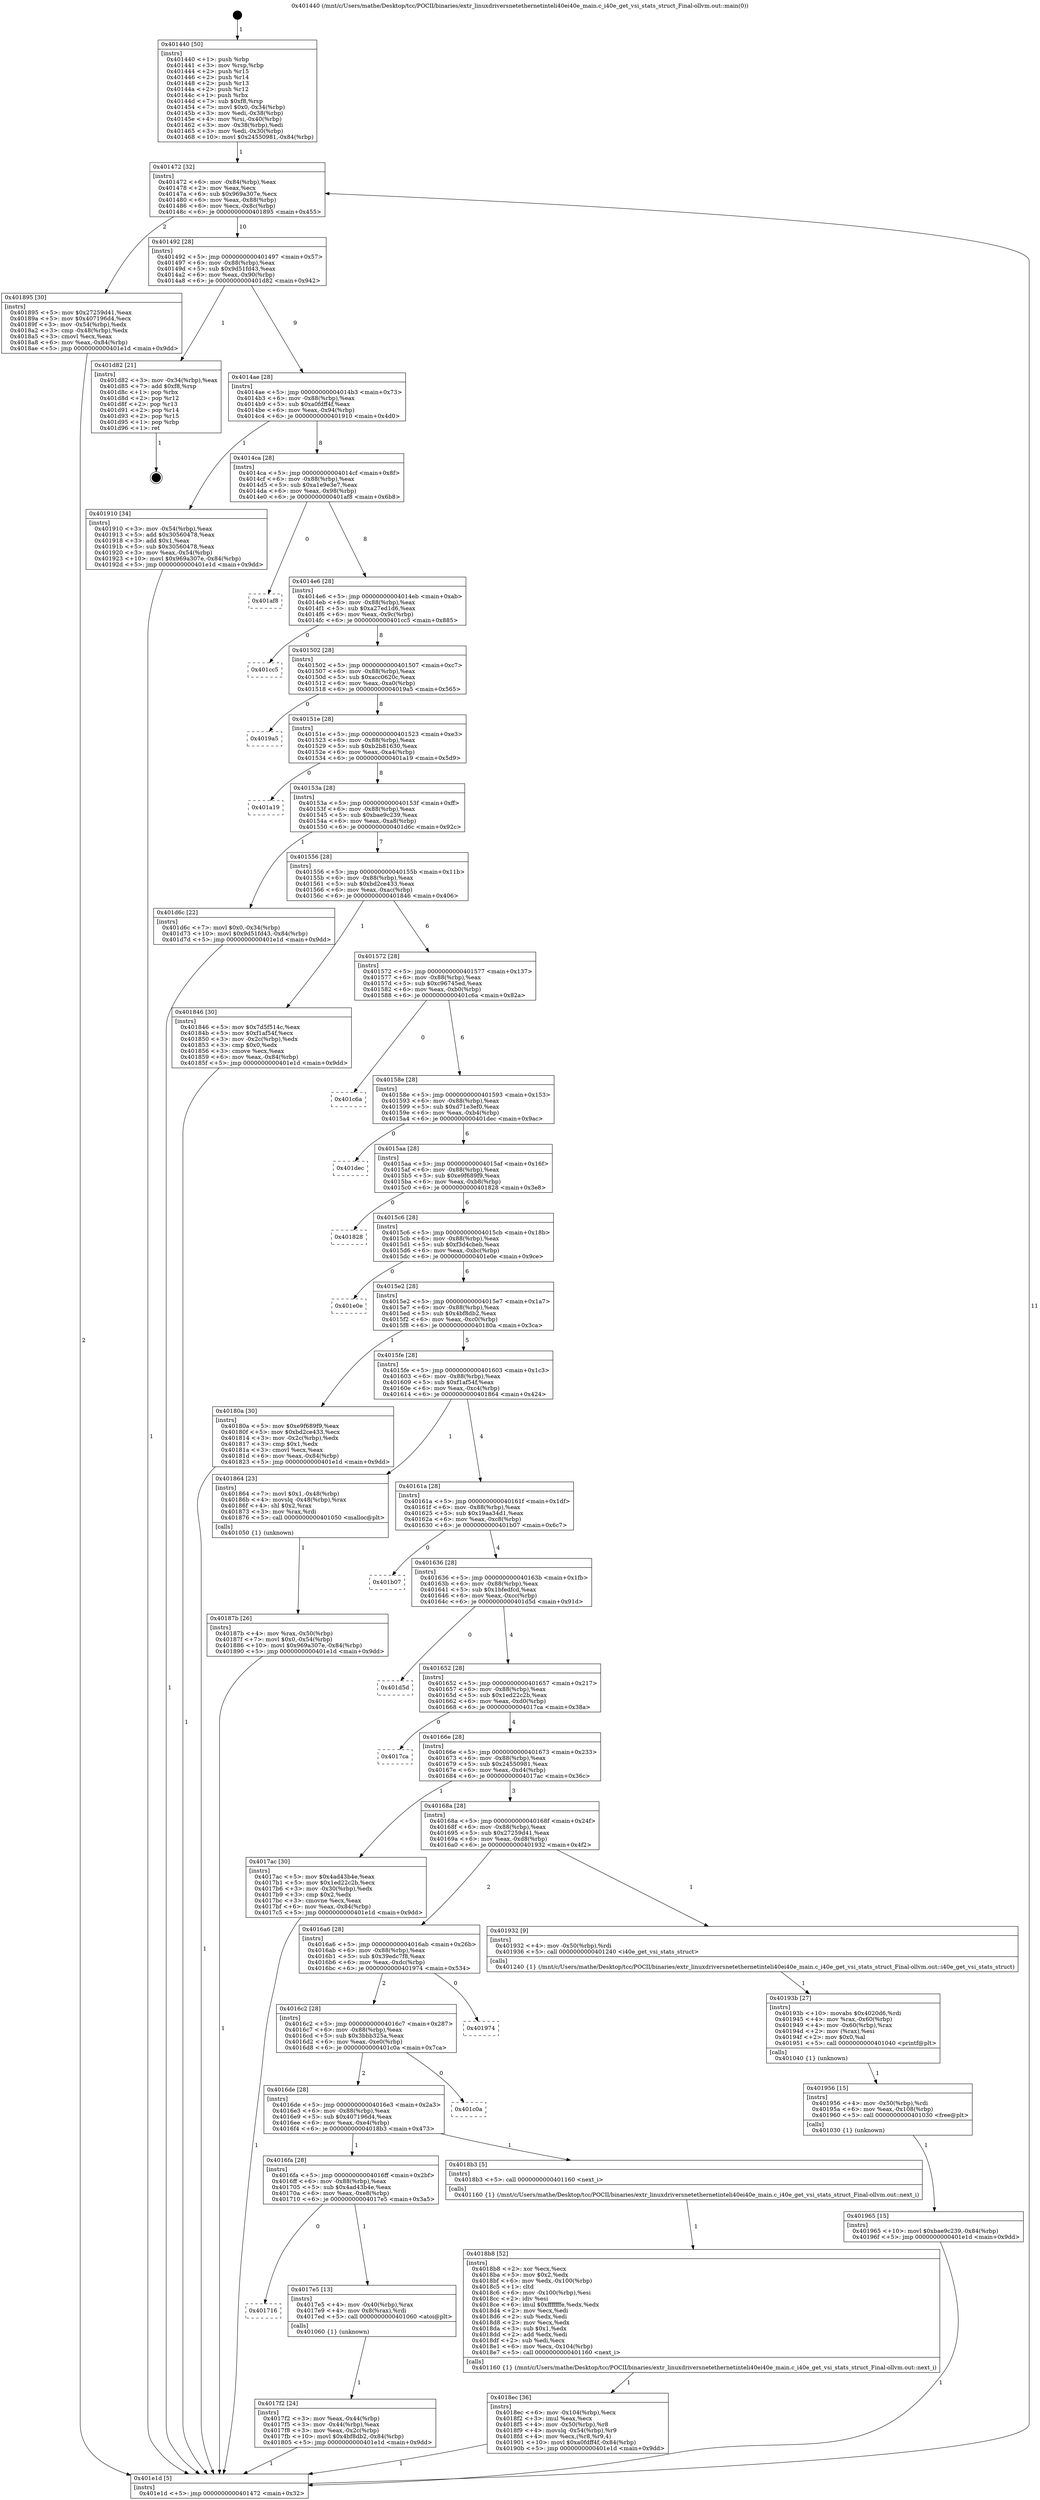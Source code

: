 digraph "0x401440" {
  label = "0x401440 (/mnt/c/Users/mathe/Desktop/tcc/POCII/binaries/extr_linuxdriversnetethernetinteli40ei40e_main.c_i40e_get_vsi_stats_struct_Final-ollvm.out::main(0))"
  labelloc = "t"
  node[shape=record]

  Entry [label="",width=0.3,height=0.3,shape=circle,fillcolor=black,style=filled]
  "0x401472" [label="{
     0x401472 [32]\l
     | [instrs]\l
     &nbsp;&nbsp;0x401472 \<+6\>: mov -0x84(%rbp),%eax\l
     &nbsp;&nbsp;0x401478 \<+2\>: mov %eax,%ecx\l
     &nbsp;&nbsp;0x40147a \<+6\>: sub $0x969a307e,%ecx\l
     &nbsp;&nbsp;0x401480 \<+6\>: mov %eax,-0x88(%rbp)\l
     &nbsp;&nbsp;0x401486 \<+6\>: mov %ecx,-0x8c(%rbp)\l
     &nbsp;&nbsp;0x40148c \<+6\>: je 0000000000401895 \<main+0x455\>\l
  }"]
  "0x401895" [label="{
     0x401895 [30]\l
     | [instrs]\l
     &nbsp;&nbsp;0x401895 \<+5\>: mov $0x27259d41,%eax\l
     &nbsp;&nbsp;0x40189a \<+5\>: mov $0x407196d4,%ecx\l
     &nbsp;&nbsp;0x40189f \<+3\>: mov -0x54(%rbp),%edx\l
     &nbsp;&nbsp;0x4018a2 \<+3\>: cmp -0x48(%rbp),%edx\l
     &nbsp;&nbsp;0x4018a5 \<+3\>: cmovl %ecx,%eax\l
     &nbsp;&nbsp;0x4018a8 \<+6\>: mov %eax,-0x84(%rbp)\l
     &nbsp;&nbsp;0x4018ae \<+5\>: jmp 0000000000401e1d \<main+0x9dd\>\l
  }"]
  "0x401492" [label="{
     0x401492 [28]\l
     | [instrs]\l
     &nbsp;&nbsp;0x401492 \<+5\>: jmp 0000000000401497 \<main+0x57\>\l
     &nbsp;&nbsp;0x401497 \<+6\>: mov -0x88(%rbp),%eax\l
     &nbsp;&nbsp;0x40149d \<+5\>: sub $0x9d51fd43,%eax\l
     &nbsp;&nbsp;0x4014a2 \<+6\>: mov %eax,-0x90(%rbp)\l
     &nbsp;&nbsp;0x4014a8 \<+6\>: je 0000000000401d82 \<main+0x942\>\l
  }"]
  Exit [label="",width=0.3,height=0.3,shape=circle,fillcolor=black,style=filled,peripheries=2]
  "0x401d82" [label="{
     0x401d82 [21]\l
     | [instrs]\l
     &nbsp;&nbsp;0x401d82 \<+3\>: mov -0x34(%rbp),%eax\l
     &nbsp;&nbsp;0x401d85 \<+7\>: add $0xf8,%rsp\l
     &nbsp;&nbsp;0x401d8c \<+1\>: pop %rbx\l
     &nbsp;&nbsp;0x401d8d \<+2\>: pop %r12\l
     &nbsp;&nbsp;0x401d8f \<+2\>: pop %r13\l
     &nbsp;&nbsp;0x401d91 \<+2\>: pop %r14\l
     &nbsp;&nbsp;0x401d93 \<+2\>: pop %r15\l
     &nbsp;&nbsp;0x401d95 \<+1\>: pop %rbp\l
     &nbsp;&nbsp;0x401d96 \<+1\>: ret\l
  }"]
  "0x4014ae" [label="{
     0x4014ae [28]\l
     | [instrs]\l
     &nbsp;&nbsp;0x4014ae \<+5\>: jmp 00000000004014b3 \<main+0x73\>\l
     &nbsp;&nbsp;0x4014b3 \<+6\>: mov -0x88(%rbp),%eax\l
     &nbsp;&nbsp;0x4014b9 \<+5\>: sub $0xa0fdff4f,%eax\l
     &nbsp;&nbsp;0x4014be \<+6\>: mov %eax,-0x94(%rbp)\l
     &nbsp;&nbsp;0x4014c4 \<+6\>: je 0000000000401910 \<main+0x4d0\>\l
  }"]
  "0x401965" [label="{
     0x401965 [15]\l
     | [instrs]\l
     &nbsp;&nbsp;0x401965 \<+10\>: movl $0xbae9c239,-0x84(%rbp)\l
     &nbsp;&nbsp;0x40196f \<+5\>: jmp 0000000000401e1d \<main+0x9dd\>\l
  }"]
  "0x401910" [label="{
     0x401910 [34]\l
     | [instrs]\l
     &nbsp;&nbsp;0x401910 \<+3\>: mov -0x54(%rbp),%eax\l
     &nbsp;&nbsp;0x401913 \<+5\>: add $0x30560478,%eax\l
     &nbsp;&nbsp;0x401918 \<+3\>: add $0x1,%eax\l
     &nbsp;&nbsp;0x40191b \<+5\>: sub $0x30560478,%eax\l
     &nbsp;&nbsp;0x401920 \<+3\>: mov %eax,-0x54(%rbp)\l
     &nbsp;&nbsp;0x401923 \<+10\>: movl $0x969a307e,-0x84(%rbp)\l
     &nbsp;&nbsp;0x40192d \<+5\>: jmp 0000000000401e1d \<main+0x9dd\>\l
  }"]
  "0x4014ca" [label="{
     0x4014ca [28]\l
     | [instrs]\l
     &nbsp;&nbsp;0x4014ca \<+5\>: jmp 00000000004014cf \<main+0x8f\>\l
     &nbsp;&nbsp;0x4014cf \<+6\>: mov -0x88(%rbp),%eax\l
     &nbsp;&nbsp;0x4014d5 \<+5\>: sub $0xa1e9e3e7,%eax\l
     &nbsp;&nbsp;0x4014da \<+6\>: mov %eax,-0x98(%rbp)\l
     &nbsp;&nbsp;0x4014e0 \<+6\>: je 0000000000401af8 \<main+0x6b8\>\l
  }"]
  "0x401956" [label="{
     0x401956 [15]\l
     | [instrs]\l
     &nbsp;&nbsp;0x401956 \<+4\>: mov -0x50(%rbp),%rdi\l
     &nbsp;&nbsp;0x40195a \<+6\>: mov %eax,-0x108(%rbp)\l
     &nbsp;&nbsp;0x401960 \<+5\>: call 0000000000401030 \<free@plt\>\l
     | [calls]\l
     &nbsp;&nbsp;0x401030 \{1\} (unknown)\l
  }"]
  "0x401af8" [label="{
     0x401af8\l
  }", style=dashed]
  "0x4014e6" [label="{
     0x4014e6 [28]\l
     | [instrs]\l
     &nbsp;&nbsp;0x4014e6 \<+5\>: jmp 00000000004014eb \<main+0xab\>\l
     &nbsp;&nbsp;0x4014eb \<+6\>: mov -0x88(%rbp),%eax\l
     &nbsp;&nbsp;0x4014f1 \<+5\>: sub $0xa27ed1d6,%eax\l
     &nbsp;&nbsp;0x4014f6 \<+6\>: mov %eax,-0x9c(%rbp)\l
     &nbsp;&nbsp;0x4014fc \<+6\>: je 0000000000401cc5 \<main+0x885\>\l
  }"]
  "0x40193b" [label="{
     0x40193b [27]\l
     | [instrs]\l
     &nbsp;&nbsp;0x40193b \<+10\>: movabs $0x4020d6,%rdi\l
     &nbsp;&nbsp;0x401945 \<+4\>: mov %rax,-0x60(%rbp)\l
     &nbsp;&nbsp;0x401949 \<+4\>: mov -0x60(%rbp),%rax\l
     &nbsp;&nbsp;0x40194d \<+2\>: mov (%rax),%esi\l
     &nbsp;&nbsp;0x40194f \<+2\>: mov $0x0,%al\l
     &nbsp;&nbsp;0x401951 \<+5\>: call 0000000000401040 \<printf@plt\>\l
     | [calls]\l
     &nbsp;&nbsp;0x401040 \{1\} (unknown)\l
  }"]
  "0x401cc5" [label="{
     0x401cc5\l
  }", style=dashed]
  "0x401502" [label="{
     0x401502 [28]\l
     | [instrs]\l
     &nbsp;&nbsp;0x401502 \<+5\>: jmp 0000000000401507 \<main+0xc7\>\l
     &nbsp;&nbsp;0x401507 \<+6\>: mov -0x88(%rbp),%eax\l
     &nbsp;&nbsp;0x40150d \<+5\>: sub $0xacc0620c,%eax\l
     &nbsp;&nbsp;0x401512 \<+6\>: mov %eax,-0xa0(%rbp)\l
     &nbsp;&nbsp;0x401518 \<+6\>: je 00000000004019a5 \<main+0x565\>\l
  }"]
  "0x4018ec" [label="{
     0x4018ec [36]\l
     | [instrs]\l
     &nbsp;&nbsp;0x4018ec \<+6\>: mov -0x104(%rbp),%ecx\l
     &nbsp;&nbsp;0x4018f2 \<+3\>: imul %eax,%ecx\l
     &nbsp;&nbsp;0x4018f5 \<+4\>: mov -0x50(%rbp),%r8\l
     &nbsp;&nbsp;0x4018f9 \<+4\>: movslq -0x54(%rbp),%r9\l
     &nbsp;&nbsp;0x4018fd \<+4\>: mov %ecx,(%r8,%r9,4)\l
     &nbsp;&nbsp;0x401901 \<+10\>: movl $0xa0fdff4f,-0x84(%rbp)\l
     &nbsp;&nbsp;0x40190b \<+5\>: jmp 0000000000401e1d \<main+0x9dd\>\l
  }"]
  "0x4019a5" [label="{
     0x4019a5\l
  }", style=dashed]
  "0x40151e" [label="{
     0x40151e [28]\l
     | [instrs]\l
     &nbsp;&nbsp;0x40151e \<+5\>: jmp 0000000000401523 \<main+0xe3\>\l
     &nbsp;&nbsp;0x401523 \<+6\>: mov -0x88(%rbp),%eax\l
     &nbsp;&nbsp;0x401529 \<+5\>: sub $0xb2b81630,%eax\l
     &nbsp;&nbsp;0x40152e \<+6\>: mov %eax,-0xa4(%rbp)\l
     &nbsp;&nbsp;0x401534 \<+6\>: je 0000000000401a19 \<main+0x5d9\>\l
  }"]
  "0x4018b8" [label="{
     0x4018b8 [52]\l
     | [instrs]\l
     &nbsp;&nbsp;0x4018b8 \<+2\>: xor %ecx,%ecx\l
     &nbsp;&nbsp;0x4018ba \<+5\>: mov $0x2,%edx\l
     &nbsp;&nbsp;0x4018bf \<+6\>: mov %edx,-0x100(%rbp)\l
     &nbsp;&nbsp;0x4018c5 \<+1\>: cltd\l
     &nbsp;&nbsp;0x4018c6 \<+6\>: mov -0x100(%rbp),%esi\l
     &nbsp;&nbsp;0x4018cc \<+2\>: idiv %esi\l
     &nbsp;&nbsp;0x4018ce \<+6\>: imul $0xfffffffe,%edx,%edx\l
     &nbsp;&nbsp;0x4018d4 \<+2\>: mov %ecx,%edi\l
     &nbsp;&nbsp;0x4018d6 \<+2\>: sub %edx,%edi\l
     &nbsp;&nbsp;0x4018d8 \<+2\>: mov %ecx,%edx\l
     &nbsp;&nbsp;0x4018da \<+3\>: sub $0x1,%edx\l
     &nbsp;&nbsp;0x4018dd \<+2\>: add %edx,%edi\l
     &nbsp;&nbsp;0x4018df \<+2\>: sub %edi,%ecx\l
     &nbsp;&nbsp;0x4018e1 \<+6\>: mov %ecx,-0x104(%rbp)\l
     &nbsp;&nbsp;0x4018e7 \<+5\>: call 0000000000401160 \<next_i\>\l
     | [calls]\l
     &nbsp;&nbsp;0x401160 \{1\} (/mnt/c/Users/mathe/Desktop/tcc/POCII/binaries/extr_linuxdriversnetethernetinteli40ei40e_main.c_i40e_get_vsi_stats_struct_Final-ollvm.out::next_i)\l
  }"]
  "0x401a19" [label="{
     0x401a19\l
  }", style=dashed]
  "0x40153a" [label="{
     0x40153a [28]\l
     | [instrs]\l
     &nbsp;&nbsp;0x40153a \<+5\>: jmp 000000000040153f \<main+0xff\>\l
     &nbsp;&nbsp;0x40153f \<+6\>: mov -0x88(%rbp),%eax\l
     &nbsp;&nbsp;0x401545 \<+5\>: sub $0xbae9c239,%eax\l
     &nbsp;&nbsp;0x40154a \<+6\>: mov %eax,-0xa8(%rbp)\l
     &nbsp;&nbsp;0x401550 \<+6\>: je 0000000000401d6c \<main+0x92c\>\l
  }"]
  "0x40187b" [label="{
     0x40187b [26]\l
     | [instrs]\l
     &nbsp;&nbsp;0x40187b \<+4\>: mov %rax,-0x50(%rbp)\l
     &nbsp;&nbsp;0x40187f \<+7\>: movl $0x0,-0x54(%rbp)\l
     &nbsp;&nbsp;0x401886 \<+10\>: movl $0x969a307e,-0x84(%rbp)\l
     &nbsp;&nbsp;0x401890 \<+5\>: jmp 0000000000401e1d \<main+0x9dd\>\l
  }"]
  "0x401d6c" [label="{
     0x401d6c [22]\l
     | [instrs]\l
     &nbsp;&nbsp;0x401d6c \<+7\>: movl $0x0,-0x34(%rbp)\l
     &nbsp;&nbsp;0x401d73 \<+10\>: movl $0x9d51fd43,-0x84(%rbp)\l
     &nbsp;&nbsp;0x401d7d \<+5\>: jmp 0000000000401e1d \<main+0x9dd\>\l
  }"]
  "0x401556" [label="{
     0x401556 [28]\l
     | [instrs]\l
     &nbsp;&nbsp;0x401556 \<+5\>: jmp 000000000040155b \<main+0x11b\>\l
     &nbsp;&nbsp;0x40155b \<+6\>: mov -0x88(%rbp),%eax\l
     &nbsp;&nbsp;0x401561 \<+5\>: sub $0xbd2ce433,%eax\l
     &nbsp;&nbsp;0x401566 \<+6\>: mov %eax,-0xac(%rbp)\l
     &nbsp;&nbsp;0x40156c \<+6\>: je 0000000000401846 \<main+0x406\>\l
  }"]
  "0x4017f2" [label="{
     0x4017f2 [24]\l
     | [instrs]\l
     &nbsp;&nbsp;0x4017f2 \<+3\>: mov %eax,-0x44(%rbp)\l
     &nbsp;&nbsp;0x4017f5 \<+3\>: mov -0x44(%rbp),%eax\l
     &nbsp;&nbsp;0x4017f8 \<+3\>: mov %eax,-0x2c(%rbp)\l
     &nbsp;&nbsp;0x4017fb \<+10\>: movl $0x4bf8db2,-0x84(%rbp)\l
     &nbsp;&nbsp;0x401805 \<+5\>: jmp 0000000000401e1d \<main+0x9dd\>\l
  }"]
  "0x401846" [label="{
     0x401846 [30]\l
     | [instrs]\l
     &nbsp;&nbsp;0x401846 \<+5\>: mov $0x7d5f514c,%eax\l
     &nbsp;&nbsp;0x40184b \<+5\>: mov $0xf1af54f,%ecx\l
     &nbsp;&nbsp;0x401850 \<+3\>: mov -0x2c(%rbp),%edx\l
     &nbsp;&nbsp;0x401853 \<+3\>: cmp $0x0,%edx\l
     &nbsp;&nbsp;0x401856 \<+3\>: cmove %ecx,%eax\l
     &nbsp;&nbsp;0x401859 \<+6\>: mov %eax,-0x84(%rbp)\l
     &nbsp;&nbsp;0x40185f \<+5\>: jmp 0000000000401e1d \<main+0x9dd\>\l
  }"]
  "0x401572" [label="{
     0x401572 [28]\l
     | [instrs]\l
     &nbsp;&nbsp;0x401572 \<+5\>: jmp 0000000000401577 \<main+0x137\>\l
     &nbsp;&nbsp;0x401577 \<+6\>: mov -0x88(%rbp),%eax\l
     &nbsp;&nbsp;0x40157d \<+5\>: sub $0xc96745ed,%eax\l
     &nbsp;&nbsp;0x401582 \<+6\>: mov %eax,-0xb0(%rbp)\l
     &nbsp;&nbsp;0x401588 \<+6\>: je 0000000000401c6a \<main+0x82a\>\l
  }"]
  "0x401716" [label="{
     0x401716\l
  }", style=dashed]
  "0x401c6a" [label="{
     0x401c6a\l
  }", style=dashed]
  "0x40158e" [label="{
     0x40158e [28]\l
     | [instrs]\l
     &nbsp;&nbsp;0x40158e \<+5\>: jmp 0000000000401593 \<main+0x153\>\l
     &nbsp;&nbsp;0x401593 \<+6\>: mov -0x88(%rbp),%eax\l
     &nbsp;&nbsp;0x401599 \<+5\>: sub $0xd71e3ef0,%eax\l
     &nbsp;&nbsp;0x40159e \<+6\>: mov %eax,-0xb4(%rbp)\l
     &nbsp;&nbsp;0x4015a4 \<+6\>: je 0000000000401dec \<main+0x9ac\>\l
  }"]
  "0x4017e5" [label="{
     0x4017e5 [13]\l
     | [instrs]\l
     &nbsp;&nbsp;0x4017e5 \<+4\>: mov -0x40(%rbp),%rax\l
     &nbsp;&nbsp;0x4017e9 \<+4\>: mov 0x8(%rax),%rdi\l
     &nbsp;&nbsp;0x4017ed \<+5\>: call 0000000000401060 \<atoi@plt\>\l
     | [calls]\l
     &nbsp;&nbsp;0x401060 \{1\} (unknown)\l
  }"]
  "0x401dec" [label="{
     0x401dec\l
  }", style=dashed]
  "0x4015aa" [label="{
     0x4015aa [28]\l
     | [instrs]\l
     &nbsp;&nbsp;0x4015aa \<+5\>: jmp 00000000004015af \<main+0x16f\>\l
     &nbsp;&nbsp;0x4015af \<+6\>: mov -0x88(%rbp),%eax\l
     &nbsp;&nbsp;0x4015b5 \<+5\>: sub $0xe9f689f9,%eax\l
     &nbsp;&nbsp;0x4015ba \<+6\>: mov %eax,-0xb8(%rbp)\l
     &nbsp;&nbsp;0x4015c0 \<+6\>: je 0000000000401828 \<main+0x3e8\>\l
  }"]
  "0x4016fa" [label="{
     0x4016fa [28]\l
     | [instrs]\l
     &nbsp;&nbsp;0x4016fa \<+5\>: jmp 00000000004016ff \<main+0x2bf\>\l
     &nbsp;&nbsp;0x4016ff \<+6\>: mov -0x88(%rbp),%eax\l
     &nbsp;&nbsp;0x401705 \<+5\>: sub $0x4ad43b4e,%eax\l
     &nbsp;&nbsp;0x40170a \<+6\>: mov %eax,-0xe8(%rbp)\l
     &nbsp;&nbsp;0x401710 \<+6\>: je 00000000004017e5 \<main+0x3a5\>\l
  }"]
  "0x401828" [label="{
     0x401828\l
  }", style=dashed]
  "0x4015c6" [label="{
     0x4015c6 [28]\l
     | [instrs]\l
     &nbsp;&nbsp;0x4015c6 \<+5\>: jmp 00000000004015cb \<main+0x18b\>\l
     &nbsp;&nbsp;0x4015cb \<+6\>: mov -0x88(%rbp),%eax\l
     &nbsp;&nbsp;0x4015d1 \<+5\>: sub $0xf3d4cbeb,%eax\l
     &nbsp;&nbsp;0x4015d6 \<+6\>: mov %eax,-0xbc(%rbp)\l
     &nbsp;&nbsp;0x4015dc \<+6\>: je 0000000000401e0e \<main+0x9ce\>\l
  }"]
  "0x4018b3" [label="{
     0x4018b3 [5]\l
     | [instrs]\l
     &nbsp;&nbsp;0x4018b3 \<+5\>: call 0000000000401160 \<next_i\>\l
     | [calls]\l
     &nbsp;&nbsp;0x401160 \{1\} (/mnt/c/Users/mathe/Desktop/tcc/POCII/binaries/extr_linuxdriversnetethernetinteli40ei40e_main.c_i40e_get_vsi_stats_struct_Final-ollvm.out::next_i)\l
  }"]
  "0x401e0e" [label="{
     0x401e0e\l
  }", style=dashed]
  "0x4015e2" [label="{
     0x4015e2 [28]\l
     | [instrs]\l
     &nbsp;&nbsp;0x4015e2 \<+5\>: jmp 00000000004015e7 \<main+0x1a7\>\l
     &nbsp;&nbsp;0x4015e7 \<+6\>: mov -0x88(%rbp),%eax\l
     &nbsp;&nbsp;0x4015ed \<+5\>: sub $0x4bf8db2,%eax\l
     &nbsp;&nbsp;0x4015f2 \<+6\>: mov %eax,-0xc0(%rbp)\l
     &nbsp;&nbsp;0x4015f8 \<+6\>: je 000000000040180a \<main+0x3ca\>\l
  }"]
  "0x4016de" [label="{
     0x4016de [28]\l
     | [instrs]\l
     &nbsp;&nbsp;0x4016de \<+5\>: jmp 00000000004016e3 \<main+0x2a3\>\l
     &nbsp;&nbsp;0x4016e3 \<+6\>: mov -0x88(%rbp),%eax\l
     &nbsp;&nbsp;0x4016e9 \<+5\>: sub $0x407196d4,%eax\l
     &nbsp;&nbsp;0x4016ee \<+6\>: mov %eax,-0xe4(%rbp)\l
     &nbsp;&nbsp;0x4016f4 \<+6\>: je 00000000004018b3 \<main+0x473\>\l
  }"]
  "0x40180a" [label="{
     0x40180a [30]\l
     | [instrs]\l
     &nbsp;&nbsp;0x40180a \<+5\>: mov $0xe9f689f9,%eax\l
     &nbsp;&nbsp;0x40180f \<+5\>: mov $0xbd2ce433,%ecx\l
     &nbsp;&nbsp;0x401814 \<+3\>: mov -0x2c(%rbp),%edx\l
     &nbsp;&nbsp;0x401817 \<+3\>: cmp $0x1,%edx\l
     &nbsp;&nbsp;0x40181a \<+3\>: cmovl %ecx,%eax\l
     &nbsp;&nbsp;0x40181d \<+6\>: mov %eax,-0x84(%rbp)\l
     &nbsp;&nbsp;0x401823 \<+5\>: jmp 0000000000401e1d \<main+0x9dd\>\l
  }"]
  "0x4015fe" [label="{
     0x4015fe [28]\l
     | [instrs]\l
     &nbsp;&nbsp;0x4015fe \<+5\>: jmp 0000000000401603 \<main+0x1c3\>\l
     &nbsp;&nbsp;0x401603 \<+6\>: mov -0x88(%rbp),%eax\l
     &nbsp;&nbsp;0x401609 \<+5\>: sub $0xf1af54f,%eax\l
     &nbsp;&nbsp;0x40160e \<+6\>: mov %eax,-0xc4(%rbp)\l
     &nbsp;&nbsp;0x401614 \<+6\>: je 0000000000401864 \<main+0x424\>\l
  }"]
  "0x401c0a" [label="{
     0x401c0a\l
  }", style=dashed]
  "0x401864" [label="{
     0x401864 [23]\l
     | [instrs]\l
     &nbsp;&nbsp;0x401864 \<+7\>: movl $0x1,-0x48(%rbp)\l
     &nbsp;&nbsp;0x40186b \<+4\>: movslq -0x48(%rbp),%rax\l
     &nbsp;&nbsp;0x40186f \<+4\>: shl $0x2,%rax\l
     &nbsp;&nbsp;0x401873 \<+3\>: mov %rax,%rdi\l
     &nbsp;&nbsp;0x401876 \<+5\>: call 0000000000401050 \<malloc@plt\>\l
     | [calls]\l
     &nbsp;&nbsp;0x401050 \{1\} (unknown)\l
  }"]
  "0x40161a" [label="{
     0x40161a [28]\l
     | [instrs]\l
     &nbsp;&nbsp;0x40161a \<+5\>: jmp 000000000040161f \<main+0x1df\>\l
     &nbsp;&nbsp;0x40161f \<+6\>: mov -0x88(%rbp),%eax\l
     &nbsp;&nbsp;0x401625 \<+5\>: sub $0x19aa34d1,%eax\l
     &nbsp;&nbsp;0x40162a \<+6\>: mov %eax,-0xc8(%rbp)\l
     &nbsp;&nbsp;0x401630 \<+6\>: je 0000000000401b07 \<main+0x6c7\>\l
  }"]
  "0x4016c2" [label="{
     0x4016c2 [28]\l
     | [instrs]\l
     &nbsp;&nbsp;0x4016c2 \<+5\>: jmp 00000000004016c7 \<main+0x287\>\l
     &nbsp;&nbsp;0x4016c7 \<+6\>: mov -0x88(%rbp),%eax\l
     &nbsp;&nbsp;0x4016cd \<+5\>: sub $0x3bbb325a,%eax\l
     &nbsp;&nbsp;0x4016d2 \<+6\>: mov %eax,-0xe0(%rbp)\l
     &nbsp;&nbsp;0x4016d8 \<+6\>: je 0000000000401c0a \<main+0x7ca\>\l
  }"]
  "0x401b07" [label="{
     0x401b07\l
  }", style=dashed]
  "0x401636" [label="{
     0x401636 [28]\l
     | [instrs]\l
     &nbsp;&nbsp;0x401636 \<+5\>: jmp 000000000040163b \<main+0x1fb\>\l
     &nbsp;&nbsp;0x40163b \<+6\>: mov -0x88(%rbp),%eax\l
     &nbsp;&nbsp;0x401641 \<+5\>: sub $0x1bfedfcd,%eax\l
     &nbsp;&nbsp;0x401646 \<+6\>: mov %eax,-0xcc(%rbp)\l
     &nbsp;&nbsp;0x40164c \<+6\>: je 0000000000401d5d \<main+0x91d\>\l
  }"]
  "0x401974" [label="{
     0x401974\l
  }", style=dashed]
  "0x401d5d" [label="{
     0x401d5d\l
  }", style=dashed]
  "0x401652" [label="{
     0x401652 [28]\l
     | [instrs]\l
     &nbsp;&nbsp;0x401652 \<+5\>: jmp 0000000000401657 \<main+0x217\>\l
     &nbsp;&nbsp;0x401657 \<+6\>: mov -0x88(%rbp),%eax\l
     &nbsp;&nbsp;0x40165d \<+5\>: sub $0x1ed22c2b,%eax\l
     &nbsp;&nbsp;0x401662 \<+6\>: mov %eax,-0xd0(%rbp)\l
     &nbsp;&nbsp;0x401668 \<+6\>: je 00000000004017ca \<main+0x38a\>\l
  }"]
  "0x4016a6" [label="{
     0x4016a6 [28]\l
     | [instrs]\l
     &nbsp;&nbsp;0x4016a6 \<+5\>: jmp 00000000004016ab \<main+0x26b\>\l
     &nbsp;&nbsp;0x4016ab \<+6\>: mov -0x88(%rbp),%eax\l
     &nbsp;&nbsp;0x4016b1 \<+5\>: sub $0x39edc7f8,%eax\l
     &nbsp;&nbsp;0x4016b6 \<+6\>: mov %eax,-0xdc(%rbp)\l
     &nbsp;&nbsp;0x4016bc \<+6\>: je 0000000000401974 \<main+0x534\>\l
  }"]
  "0x4017ca" [label="{
     0x4017ca\l
  }", style=dashed]
  "0x40166e" [label="{
     0x40166e [28]\l
     | [instrs]\l
     &nbsp;&nbsp;0x40166e \<+5\>: jmp 0000000000401673 \<main+0x233\>\l
     &nbsp;&nbsp;0x401673 \<+6\>: mov -0x88(%rbp),%eax\l
     &nbsp;&nbsp;0x401679 \<+5\>: sub $0x24550981,%eax\l
     &nbsp;&nbsp;0x40167e \<+6\>: mov %eax,-0xd4(%rbp)\l
     &nbsp;&nbsp;0x401684 \<+6\>: je 00000000004017ac \<main+0x36c\>\l
  }"]
  "0x401932" [label="{
     0x401932 [9]\l
     | [instrs]\l
     &nbsp;&nbsp;0x401932 \<+4\>: mov -0x50(%rbp),%rdi\l
     &nbsp;&nbsp;0x401936 \<+5\>: call 0000000000401240 \<i40e_get_vsi_stats_struct\>\l
     | [calls]\l
     &nbsp;&nbsp;0x401240 \{1\} (/mnt/c/Users/mathe/Desktop/tcc/POCII/binaries/extr_linuxdriversnetethernetinteli40ei40e_main.c_i40e_get_vsi_stats_struct_Final-ollvm.out::i40e_get_vsi_stats_struct)\l
  }"]
  "0x4017ac" [label="{
     0x4017ac [30]\l
     | [instrs]\l
     &nbsp;&nbsp;0x4017ac \<+5\>: mov $0x4ad43b4e,%eax\l
     &nbsp;&nbsp;0x4017b1 \<+5\>: mov $0x1ed22c2b,%ecx\l
     &nbsp;&nbsp;0x4017b6 \<+3\>: mov -0x30(%rbp),%edx\l
     &nbsp;&nbsp;0x4017b9 \<+3\>: cmp $0x2,%edx\l
     &nbsp;&nbsp;0x4017bc \<+3\>: cmovne %ecx,%eax\l
     &nbsp;&nbsp;0x4017bf \<+6\>: mov %eax,-0x84(%rbp)\l
     &nbsp;&nbsp;0x4017c5 \<+5\>: jmp 0000000000401e1d \<main+0x9dd\>\l
  }"]
  "0x40168a" [label="{
     0x40168a [28]\l
     | [instrs]\l
     &nbsp;&nbsp;0x40168a \<+5\>: jmp 000000000040168f \<main+0x24f\>\l
     &nbsp;&nbsp;0x40168f \<+6\>: mov -0x88(%rbp),%eax\l
     &nbsp;&nbsp;0x401695 \<+5\>: sub $0x27259d41,%eax\l
     &nbsp;&nbsp;0x40169a \<+6\>: mov %eax,-0xd8(%rbp)\l
     &nbsp;&nbsp;0x4016a0 \<+6\>: je 0000000000401932 \<main+0x4f2\>\l
  }"]
  "0x401e1d" [label="{
     0x401e1d [5]\l
     | [instrs]\l
     &nbsp;&nbsp;0x401e1d \<+5\>: jmp 0000000000401472 \<main+0x32\>\l
  }"]
  "0x401440" [label="{
     0x401440 [50]\l
     | [instrs]\l
     &nbsp;&nbsp;0x401440 \<+1\>: push %rbp\l
     &nbsp;&nbsp;0x401441 \<+3\>: mov %rsp,%rbp\l
     &nbsp;&nbsp;0x401444 \<+2\>: push %r15\l
     &nbsp;&nbsp;0x401446 \<+2\>: push %r14\l
     &nbsp;&nbsp;0x401448 \<+2\>: push %r13\l
     &nbsp;&nbsp;0x40144a \<+2\>: push %r12\l
     &nbsp;&nbsp;0x40144c \<+1\>: push %rbx\l
     &nbsp;&nbsp;0x40144d \<+7\>: sub $0xf8,%rsp\l
     &nbsp;&nbsp;0x401454 \<+7\>: movl $0x0,-0x34(%rbp)\l
     &nbsp;&nbsp;0x40145b \<+3\>: mov %edi,-0x38(%rbp)\l
     &nbsp;&nbsp;0x40145e \<+4\>: mov %rsi,-0x40(%rbp)\l
     &nbsp;&nbsp;0x401462 \<+3\>: mov -0x38(%rbp),%edi\l
     &nbsp;&nbsp;0x401465 \<+3\>: mov %edi,-0x30(%rbp)\l
     &nbsp;&nbsp;0x401468 \<+10\>: movl $0x24550981,-0x84(%rbp)\l
  }"]
  Entry -> "0x401440" [label=" 1"]
  "0x401472" -> "0x401895" [label=" 2"]
  "0x401472" -> "0x401492" [label=" 10"]
  "0x401d82" -> Exit [label=" 1"]
  "0x401492" -> "0x401d82" [label=" 1"]
  "0x401492" -> "0x4014ae" [label=" 9"]
  "0x401d6c" -> "0x401e1d" [label=" 1"]
  "0x4014ae" -> "0x401910" [label=" 1"]
  "0x4014ae" -> "0x4014ca" [label=" 8"]
  "0x401965" -> "0x401e1d" [label=" 1"]
  "0x4014ca" -> "0x401af8" [label=" 0"]
  "0x4014ca" -> "0x4014e6" [label=" 8"]
  "0x401956" -> "0x401965" [label=" 1"]
  "0x4014e6" -> "0x401cc5" [label=" 0"]
  "0x4014e6" -> "0x401502" [label=" 8"]
  "0x40193b" -> "0x401956" [label=" 1"]
  "0x401502" -> "0x4019a5" [label=" 0"]
  "0x401502" -> "0x40151e" [label=" 8"]
  "0x401932" -> "0x40193b" [label=" 1"]
  "0x40151e" -> "0x401a19" [label=" 0"]
  "0x40151e" -> "0x40153a" [label=" 8"]
  "0x401910" -> "0x401e1d" [label=" 1"]
  "0x40153a" -> "0x401d6c" [label=" 1"]
  "0x40153a" -> "0x401556" [label=" 7"]
  "0x4018ec" -> "0x401e1d" [label=" 1"]
  "0x401556" -> "0x401846" [label=" 1"]
  "0x401556" -> "0x401572" [label=" 6"]
  "0x4018b8" -> "0x4018ec" [label=" 1"]
  "0x401572" -> "0x401c6a" [label=" 0"]
  "0x401572" -> "0x40158e" [label=" 6"]
  "0x4018b3" -> "0x4018b8" [label=" 1"]
  "0x40158e" -> "0x401dec" [label=" 0"]
  "0x40158e" -> "0x4015aa" [label=" 6"]
  "0x401895" -> "0x401e1d" [label=" 2"]
  "0x4015aa" -> "0x401828" [label=" 0"]
  "0x4015aa" -> "0x4015c6" [label=" 6"]
  "0x401864" -> "0x40187b" [label=" 1"]
  "0x4015c6" -> "0x401e0e" [label=" 0"]
  "0x4015c6" -> "0x4015e2" [label=" 6"]
  "0x401846" -> "0x401e1d" [label=" 1"]
  "0x4015e2" -> "0x40180a" [label=" 1"]
  "0x4015e2" -> "0x4015fe" [label=" 5"]
  "0x4017f2" -> "0x401e1d" [label=" 1"]
  "0x4015fe" -> "0x401864" [label=" 1"]
  "0x4015fe" -> "0x40161a" [label=" 4"]
  "0x4017e5" -> "0x4017f2" [label=" 1"]
  "0x40161a" -> "0x401b07" [label=" 0"]
  "0x40161a" -> "0x401636" [label=" 4"]
  "0x4016fa" -> "0x4017e5" [label=" 1"]
  "0x401636" -> "0x401d5d" [label=" 0"]
  "0x401636" -> "0x401652" [label=" 4"]
  "0x40187b" -> "0x401e1d" [label=" 1"]
  "0x401652" -> "0x4017ca" [label=" 0"]
  "0x401652" -> "0x40166e" [label=" 4"]
  "0x4016de" -> "0x4018b3" [label=" 1"]
  "0x40166e" -> "0x4017ac" [label=" 1"]
  "0x40166e" -> "0x40168a" [label=" 3"]
  "0x4017ac" -> "0x401e1d" [label=" 1"]
  "0x401440" -> "0x401472" [label=" 1"]
  "0x401e1d" -> "0x401472" [label=" 11"]
  "0x40180a" -> "0x401e1d" [label=" 1"]
  "0x40168a" -> "0x401932" [label=" 1"]
  "0x40168a" -> "0x4016a6" [label=" 2"]
  "0x4016de" -> "0x4016fa" [label=" 1"]
  "0x4016a6" -> "0x401974" [label=" 0"]
  "0x4016a6" -> "0x4016c2" [label=" 2"]
  "0x4016fa" -> "0x401716" [label=" 0"]
  "0x4016c2" -> "0x401c0a" [label=" 0"]
  "0x4016c2" -> "0x4016de" [label=" 2"]
}
